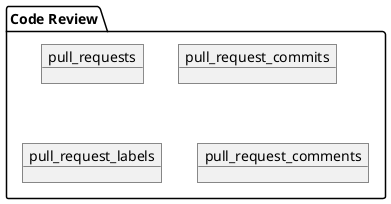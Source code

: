 @startuml
'https://plantuml.com/object-diagram
package "Code Review"{
    object "pull_requests" as pull_requests
    object "pull_request_commits" as pull_request_commits
    object "pull_request_labels" as pull_request_labels
    object "pull_request_comments" as pull_request_comments
}
@enduml
